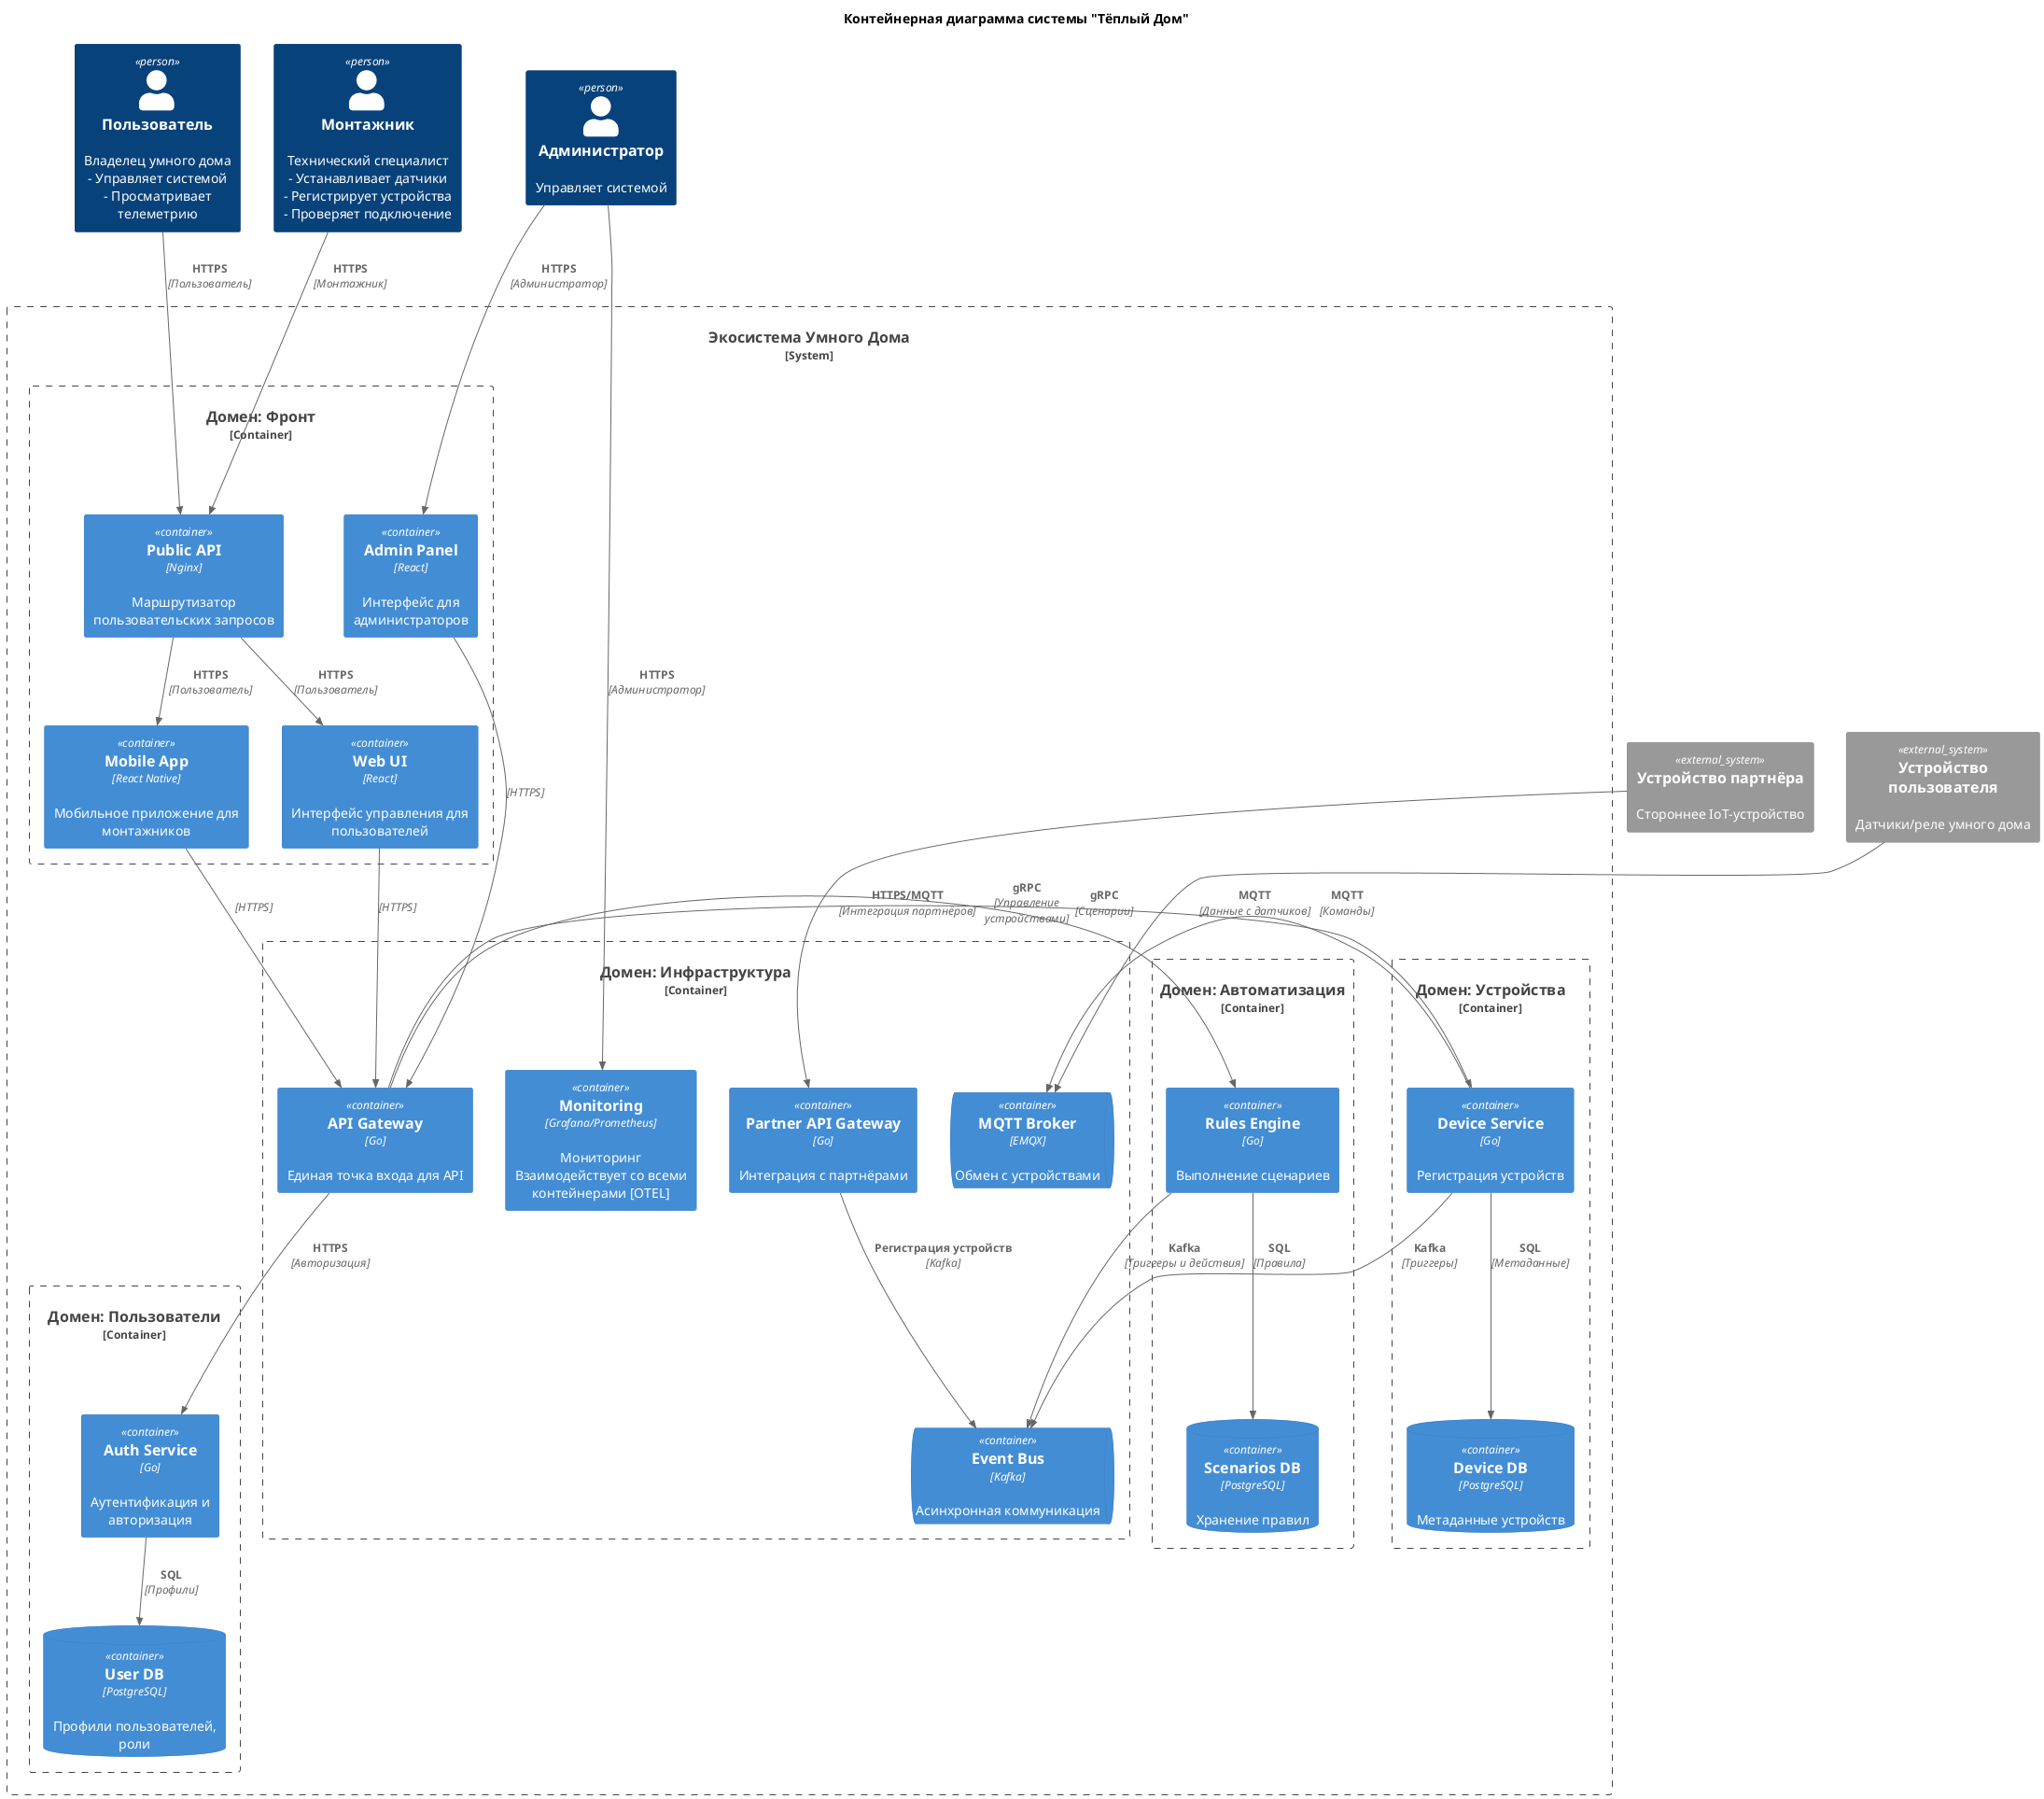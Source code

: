@startuml
!include <C4/C4_Context>
!include <C4/C4_Container>

title Контейнерная диаграмма системы "Тёплый Дом"

Person(user, "Пользователь", "Владелец умного дома\n- Управляет системой\n- Просматривает телеметрию")
Person(installer, "Монтажник", "Технический специалист\n- Устанавливает датчики\n- Регистрирует устройства\n- Проверяет подключение")
Person(admin, "Администратор", "Управляет системой")

System_Ext(partner_device, "Устройство партнёра", "Стороннее IoT-устройство")
System_Ext(user_device, "Устройство пользователя", "Датчики/реле умного дома")

System_Boundary(system, "Экосистема Умного Дома") {

    Container_Boundary(infra, "Домен: Инфраструктура") {
        Container(monitoring, "Monitoring", "Grafana/Prometheus", "Мониторинг\nВзаимодействует со всеми контейнерами [OTEL]")
        Container(partner_api, "Partner API Gateway", "Go", "Интеграция с партнёрами")
        Container(api_gateway, "API Gateway", "Go", "Единая точка входа для API")
        ContainerQueue(event_bus, "Event Bus", "Kafka", "Асинхронная коммуникация")
        ContainerQueue(mqtt_broker, "MQTT Broker", "EMQX", "Обмен с устройствами")
    }

    Container_Boundary(users, "Домен: Пользователи") {
        Container(auth_service, "Auth Service", "Go", "Аутентификация и авторизация")
        ContainerDb(user_db, "User DB", "PostgreSQL", "Профили пользователей, роли")
    }

    Container_Boundary(devices, "Домен: Устройства") {
        Container(device_service, "Device Service", "Go", "Регистрация устройств")
        ContainerDb(device_db, "Device DB", "PostgreSQL", "Метаданные устройств")
    }

    Container_Boundary(automation, "Домен: Автоматизация") {
        Container(rules_engine, "Rules Engine", "Go", "Выполнение сценариев")
        ContainerDb(scenario_db, "Scenarios DB", "PostgreSQL", "Хранение правил")
    }

    Container_Boundary(client_interfaces, "Домен: Фронт") {
        Container(public_api, "Public API", "Nginx", "Маршрутизатор пользовательских запросов")
        Container(web_ui, "Web UI", "React", "Интерфейс управления для пользователей")
        Container(mobile_app, "Mobile App", "React Native", "Мобильное приложение для монтажников")
        Container(admin_panel, "Admin Panel", "React", "Интерфейс для администраторов")
    }


}

' Пользователи -> Фронт
Rel(user, public_api, "HTTPS", "Пользователь")
Rel(installer, public_api, "HTTPS", "Монтажник")
Rel(admin, admin_panel, "HTTPS", "Администратор")
Rel(admin, monitoring, "HTTPS", "Администратор")

' Фронт -> API Gateway -> Сервисы
Rel(public_api, web_ui, "HTTPS", "Пользователь")
Rel(public_api, mobile_app, "HTTPS", "Пользователь")
Rel(web_ui, api_gateway, "", "HTTPS")
Rel(mobile_app, api_gateway, "", "HTTPS")
Rel(admin_panel, api_gateway, "", "HTTPS")
Rel(api_gateway, device_service, "gRPC", "Управление устройствами")
Rel(api_gateway, rules_engine, "gRPC", "Сценарии")

' Устройства <-> MQTT
Rel(device_service, mqtt_broker, "MQTT", "Команды")
Rel(user_device, mqtt_broker, "MQTT", "Данные с датчиков")
Rel(partner_device, partner_api, "HTTPS/MQTT", "Интеграция партнёров")
Rel(partner_api, event_bus, "Регистрация устройств", "Kafka")

' Авторизация
Rel(api_gateway, auth_service, "HTTPS", "Авторизация")

' Event Bus -> Автоматизация
Rel(rules_engine, event_bus, "Kafka", "Триггеры и действия")
Rel(device_service, event_bus, "Kafka", "Триггеры")

' Базы данных
Rel(device_service, device_db, "SQL", "Метаданные")
Rel(auth_service, user_db, "SQL", "Профили")
Rel(rules_engine, scenario_db, "SQL", "Правила")

@enduml